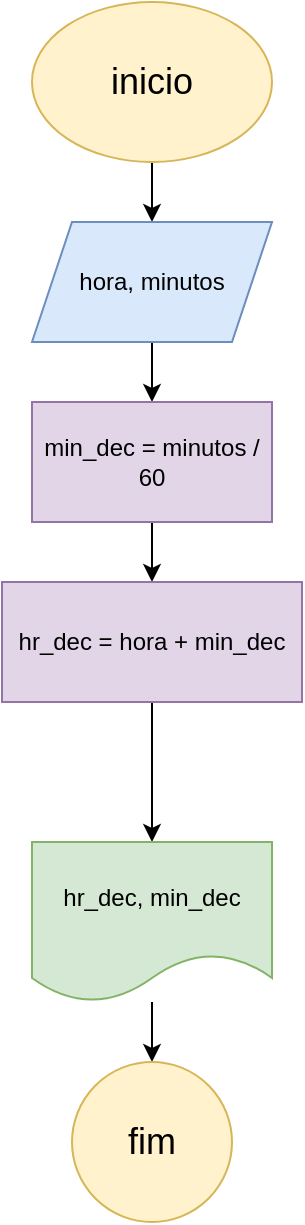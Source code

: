 <mxfile version="26.1.1">
  <diagram name="Página-1" id="jjnUUdmbV6-PDah67byf">
    <mxGraphModel grid="1" page="1" gridSize="10" guides="1" tooltips="1" connect="1" arrows="1" fold="1" pageScale="1" pageWidth="827" pageHeight="1169" math="0" shadow="0">
      <root>
        <mxCell id="0" />
        <mxCell id="1" parent="0" />
        <mxCell id="cEgsvEtOURBDwi0haWBK-3" value="" style="edgeStyle=orthogonalEdgeStyle;rounded=0;orthogonalLoop=1;jettySize=auto;html=1;" edge="1" parent="1" source="cEgsvEtOURBDwi0haWBK-1" target="cEgsvEtOURBDwi0haWBK-2">
          <mxGeometry relative="1" as="geometry" />
        </mxCell>
        <mxCell id="cEgsvEtOURBDwi0haWBK-1" value="&lt;font style=&quot;font-size: 18px;&quot;&gt;inicio&lt;/font&gt;" style="ellipse;whiteSpace=wrap;html=1;fillColor=#fff2cc;strokeColor=#d6b656;" vertex="1" parent="1">
          <mxGeometry x="340" y="30" width="120" height="80" as="geometry" />
        </mxCell>
        <mxCell id="cEgsvEtOURBDwi0haWBK-5" value="" style="edgeStyle=orthogonalEdgeStyle;rounded=0;orthogonalLoop=1;jettySize=auto;html=1;" edge="1" parent="1" source="cEgsvEtOURBDwi0haWBK-2" target="cEgsvEtOURBDwi0haWBK-4">
          <mxGeometry relative="1" as="geometry" />
        </mxCell>
        <mxCell id="cEgsvEtOURBDwi0haWBK-2" value="hora, minutos" style="shape=parallelogram;perimeter=parallelogramPerimeter;whiteSpace=wrap;html=1;fixedSize=1;fillColor=#dae8fc;strokeColor=#6c8ebf;" vertex="1" parent="1">
          <mxGeometry x="340" y="140" width="120" height="60" as="geometry" />
        </mxCell>
        <mxCell id="cEgsvEtOURBDwi0haWBK-7" value="" style="edgeStyle=orthogonalEdgeStyle;rounded=0;orthogonalLoop=1;jettySize=auto;html=1;" edge="1" parent="1" source="cEgsvEtOURBDwi0haWBK-4" target="cEgsvEtOURBDwi0haWBK-6">
          <mxGeometry relative="1" as="geometry" />
        </mxCell>
        <mxCell id="cEgsvEtOURBDwi0haWBK-4" value="min_dec =&amp;nbsp;minutos / 60" style="whiteSpace=wrap;html=1;fillColor=#e1d5e7;strokeColor=#9673a6;" vertex="1" parent="1">
          <mxGeometry x="340" y="230" width="120" height="60" as="geometry" />
        </mxCell>
        <mxCell id="cEgsvEtOURBDwi0haWBK-9" value="" style="edgeStyle=orthogonalEdgeStyle;rounded=0;orthogonalLoop=1;jettySize=auto;html=1;" edge="1" parent="1" source="cEgsvEtOURBDwi0haWBK-6" target="cEgsvEtOURBDwi0haWBK-8">
          <mxGeometry relative="1" as="geometry" />
        </mxCell>
        <mxCell id="cEgsvEtOURBDwi0haWBK-6" value="hr_dec = hora + min_dec" style="whiteSpace=wrap;html=1;fillColor=#e1d5e7;strokeColor=#9673a6;" vertex="1" parent="1">
          <mxGeometry x="325" y="320" width="150" height="60" as="geometry" />
        </mxCell>
        <mxCell id="cEgsvEtOURBDwi0haWBK-11" value="" style="edgeStyle=orthogonalEdgeStyle;rounded=0;orthogonalLoop=1;jettySize=auto;html=1;" edge="1" parent="1" source="cEgsvEtOURBDwi0haWBK-8" target="cEgsvEtOURBDwi0haWBK-10">
          <mxGeometry relative="1" as="geometry" />
        </mxCell>
        <mxCell id="cEgsvEtOURBDwi0haWBK-8" value="hr_dec, min_dec" style="shape=document;whiteSpace=wrap;html=1;boundedLbl=1;fillColor=#d5e8d4;strokeColor=#82b366;" vertex="1" parent="1">
          <mxGeometry x="340" y="450" width="120" height="80" as="geometry" />
        </mxCell>
        <mxCell id="cEgsvEtOURBDwi0haWBK-10" value="&lt;font style=&quot;font-size: 18px;&quot;&gt;fim&lt;/font&gt;" style="ellipse;whiteSpace=wrap;html=1;fillColor=#fff2cc;strokeColor=#d6b656;" vertex="1" parent="1">
          <mxGeometry x="360" y="560" width="80" height="80" as="geometry" />
        </mxCell>
      </root>
    </mxGraphModel>
  </diagram>
</mxfile>
